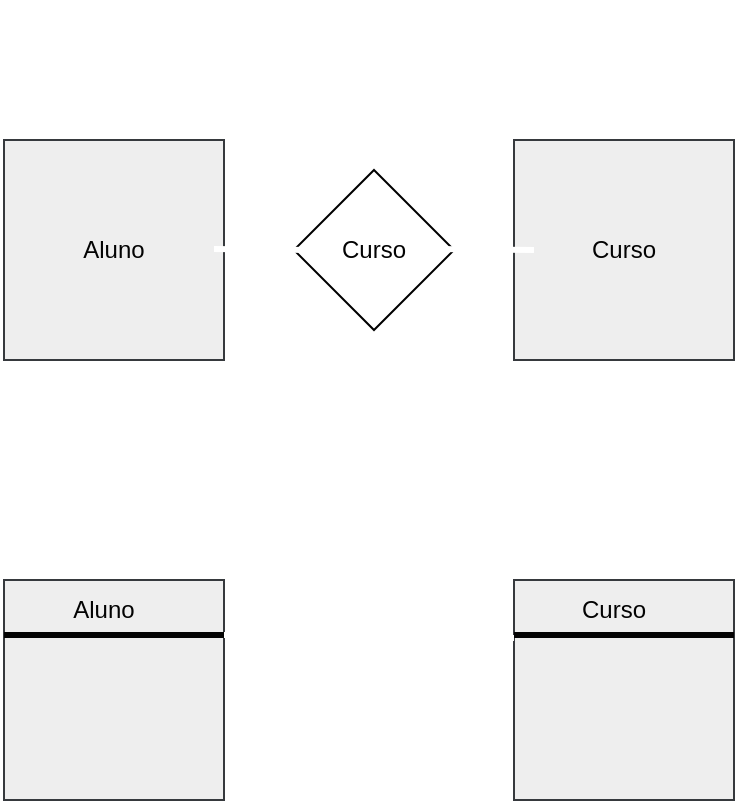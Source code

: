 <mxfile>
    <diagram id="S4UzvA6io1AyKnKRDdnZ" name="Page-1">
        <mxGraphModel dx="980" dy="820" grid="1" gridSize="10" guides="1" tooltips="1" connect="1" arrows="1" fold="1" page="1" pageScale="1" pageWidth="850" pageHeight="1100" math="0" shadow="0">
            <root>
                <mxCell id="0"/>
                <mxCell id="1" parent="0"/>
                <mxCell id="2" value="" style="whiteSpace=wrap;html=1;aspect=fixed;fillColor=#eeeeee;strokeColor=#36393d;" parent="1" vertex="1">
                    <mxGeometry x="305" y="410" width="110" height="110" as="geometry"/>
                </mxCell>
                <mxCell id="3" value="" style="whiteSpace=wrap;html=1;aspect=fixed;fillColor=#eeeeee;strokeColor=#36393d;" parent="1" vertex="1">
                    <mxGeometry x="305" y="190" width="110" height="110" as="geometry"/>
                </mxCell>
                <mxCell id="4" value="" style="endArrow=none;html=1;entryX=1;entryY=0.25;entryDx=0;entryDy=0;exitX=0;exitY=0.25;exitDx=0;exitDy=0;strokeWidth=3;strokeColor=#030303;" parent="1" source="2" target="2" edge="1">
                    <mxGeometry width="50" height="50" relative="1" as="geometry">
                        <mxPoint x="325" y="480" as="sourcePoint"/>
                        <mxPoint x="375" y="430" as="targetPoint"/>
                    </mxGeometry>
                </mxCell>
                <mxCell id="5" value="Aluno" style="text;html=1;strokeColor=none;fillColor=none;align=center;verticalAlign=middle;whiteSpace=wrap;rounded=0;fontColor=#030303;" parent="1" vertex="1">
                    <mxGeometry x="325" y="410" width="60" height="30" as="geometry"/>
                </mxCell>
                <mxCell id="7" value="Aluno" style="text;html=1;strokeColor=none;fillColor=none;align=center;verticalAlign=middle;whiteSpace=wrap;rounded=0;fontColor=#030303;" parent="1" vertex="1">
                    <mxGeometry x="330" y="230" width="60" height="30" as="geometry"/>
                </mxCell>
                <mxCell id="8" value="&lt;h1&gt;&lt;font color=&quot;#ffffff&quot;&gt;UML&lt;/font&gt;&lt;/h1&gt;" style="text;html=1;strokeColor=none;fillColor=none;spacing=5;spacingTop=-20;whiteSpace=wrap;overflow=hidden;rounded=0;fontColor=#030303;" parent="1" vertex="1">
                    <mxGeometry x="305" y="350" width="60" height="40" as="geometry"/>
                </mxCell>
                <mxCell id="9" value="&lt;h1&gt;&lt;font color=&quot;#ffffff&quot;&gt;EER&lt;/font&gt;&lt;/h1&gt;" style="text;html=1;strokeColor=none;fillColor=none;spacing=5;spacingTop=-20;whiteSpace=wrap;overflow=hidden;rounded=0;fontColor=#030303;" parent="1" vertex="1">
                    <mxGeometry x="310" y="130" width="60" height="40" as="geometry"/>
                </mxCell>
                <mxCell id="11" value="" style="whiteSpace=wrap;html=1;aspect=fixed;fillColor=#eeeeee;strokeColor=#36393d;" parent="1" vertex="1">
                    <mxGeometry x="560" y="190" width="110" height="110" as="geometry"/>
                </mxCell>
                <mxCell id="12" value="Curso" style="text;html=1;strokeColor=none;fillColor=none;align=center;verticalAlign=middle;whiteSpace=wrap;rounded=0;fontColor=#030303;" parent="1" vertex="1">
                    <mxGeometry x="585" y="230" width="60" height="30" as="geometry"/>
                </mxCell>
                <mxCell id="13" value="" style="rhombus;whiteSpace=wrap;html=1;fillColor=#FFFFFF;" parent="1" vertex="1">
                    <mxGeometry x="450" y="205" width="80" height="80" as="geometry"/>
                </mxCell>
                <mxCell id="14" value="Curso" style="text;html=1;strokeColor=none;fillColor=none;align=center;verticalAlign=middle;whiteSpace=wrap;rounded=0;fontColor=#030303;" parent="1" vertex="1">
                    <mxGeometry x="460" y="230" width="60" height="30" as="geometry"/>
                </mxCell>
                <mxCell id="19" value="" style="whiteSpace=wrap;html=1;aspect=fixed;fillColor=#eeeeee;strokeColor=#36393d;" parent="1" vertex="1">
                    <mxGeometry x="560" y="410" width="110" height="110" as="geometry"/>
                </mxCell>
                <mxCell id="20" value="" style="endArrow=none;html=1;entryX=1;entryY=0.25;entryDx=0;entryDy=0;exitX=0;exitY=0.25;exitDx=0;exitDy=0;strokeWidth=3;strokeColor=#030303;" parent="1" source="19" target="19" edge="1">
                    <mxGeometry width="50" height="50" relative="1" as="geometry">
                        <mxPoint x="580" y="480" as="sourcePoint"/>
                        <mxPoint x="630" y="430" as="targetPoint"/>
                    </mxGeometry>
                </mxCell>
                <mxCell id="21" value="Curso" style="text;html=1;strokeColor=none;fillColor=none;align=center;verticalAlign=middle;whiteSpace=wrap;rounded=0;fontColor=#030303;" parent="1" vertex="1">
                    <mxGeometry x="580" y="410" width="60" height="30" as="geometry"/>
                </mxCell>
                <mxCell id="29" value="&lt;font color=&quot;#ffffff&quot;&gt;Curso&lt;/font&gt;" style="text;html=1;strokeColor=none;fillColor=none;align=center;verticalAlign=middle;whiteSpace=wrap;rounded=0;fontColor=#030303;" parent="1" vertex="1">
                    <mxGeometry x="450" y="410" width="60" height="30" as="geometry"/>
                </mxCell>
                <mxCell id="30" value="" style="endArrow=none;html=1;exitX=1;exitY=0.25;exitDx=0;exitDy=0;strokeWidth=3;strokeColor=#FFFFFF;" parent="1" source="2" edge="1">
                    <mxGeometry width="50" height="50" relative="1" as="geometry">
                        <mxPoint x="435" y="439" as="sourcePoint"/>
                        <mxPoint x="560" y="439" as="targetPoint"/>
                    </mxGeometry>
                </mxCell>
                <mxCell id="31" value="" style="endArrow=none;html=1;entryX=0;entryY=0.5;entryDx=0;entryDy=0;exitX=0;exitY=0.25;exitDx=0;exitDy=0;strokeWidth=3;strokeColor=#FFFFFF;" parent="1" target="14" edge="1">
                    <mxGeometry width="50" height="50" relative="1" as="geometry">
                        <mxPoint x="410" y="244.5" as="sourcePoint"/>
                        <mxPoint x="520" y="244.5" as="targetPoint"/>
                    </mxGeometry>
                </mxCell>
                <mxCell id="32" value="" style="endArrow=none;html=1;entryX=0;entryY=0.5;entryDx=0;entryDy=0;exitX=0;exitY=0.25;exitDx=0;exitDy=0;strokeWidth=3;strokeColor=#FFFFFF;" parent="1" edge="1">
                    <mxGeometry width="50" height="50" relative="1" as="geometry">
                        <mxPoint x="520" y="244.5" as="sourcePoint"/>
                        <mxPoint x="570" y="245" as="targetPoint"/>
                    </mxGeometry>
                </mxCell>
            </root>
        </mxGraphModel>
    </diagram>
</mxfile>